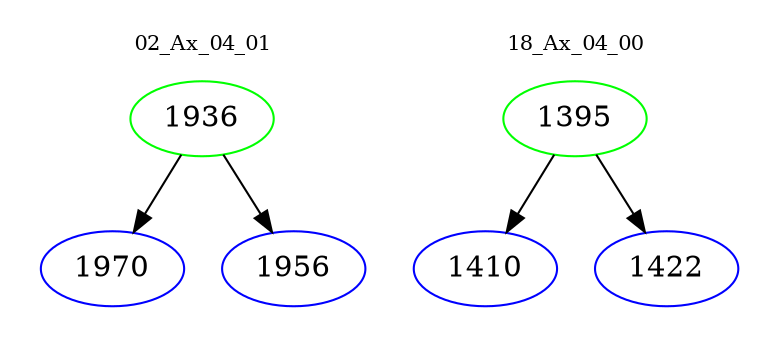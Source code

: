 digraph{
subgraph cluster_0 {
color = white
label = "02_Ax_04_01";
fontsize=10;
T0_1936 [label="1936", color="green"]
T0_1936 -> T0_1970 [color="black"]
T0_1970 [label="1970", color="blue"]
T0_1936 -> T0_1956 [color="black"]
T0_1956 [label="1956", color="blue"]
}
subgraph cluster_1 {
color = white
label = "18_Ax_04_00";
fontsize=10;
T1_1395 [label="1395", color="green"]
T1_1395 -> T1_1410 [color="black"]
T1_1410 [label="1410", color="blue"]
T1_1395 -> T1_1422 [color="black"]
T1_1422 [label="1422", color="blue"]
}
}
